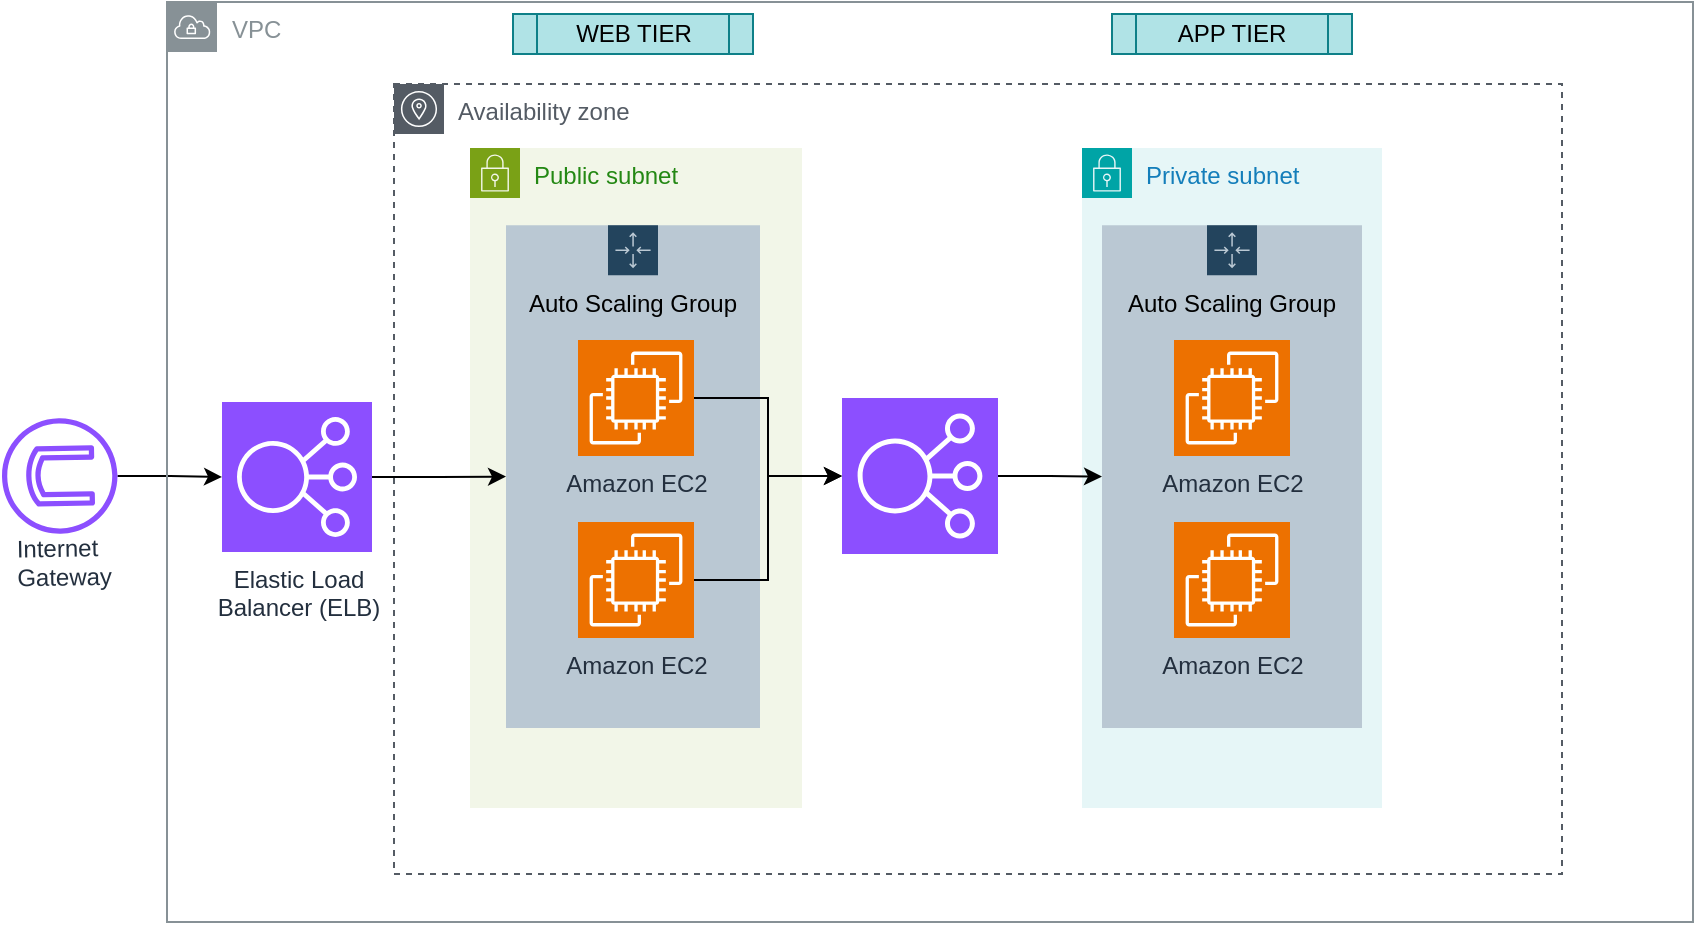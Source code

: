 <mxfile version="26.2.5">
  <diagram name="Page-1" id="d6edJk67j7s0k6tXhJVO">
    <mxGraphModel dx="1798" dy="515" grid="0" gridSize="10" guides="1" tooltips="1" connect="1" arrows="1" fold="1" page="1" pageScale="1" pageWidth="850" pageHeight="1100" background="light-dark(#FFFFFF,#051208)" math="0" shadow="0">
      <root>
        <mxCell id="0" />
        <mxCell id="1" parent="0" />
        <mxCell id="QDt6HuoATpvbEMl83aBC-14" value="Private subnet" style="points=[[0,0],[0.25,0],[0.5,0],[0.75,0],[1,0],[1,0.25],[1,0.5],[1,0.75],[1,1],[0.75,1],[0.5,1],[0.25,1],[0,1],[0,0.75],[0,0.5],[0,0.25]];outlineConnect=0;gradientColor=none;html=1;whiteSpace=wrap;fontSize=12;fontStyle=0;container=0;pointerEvents=0;collapsible=0;recursiveResize=0;shape=mxgraph.aws4.group;grIcon=mxgraph.aws4.group_security_group;grStroke=0;strokeColor=#00A4A6;fillColor=#E6F6F7;verticalAlign=top;align=left;spacingLeft=30;fontColor=#147EBA;dashed=0;" parent="1" vertex="1">
          <mxGeometry x="520" y="190" width="150" height="330" as="geometry" />
        </mxCell>
        <mxCell id="QDt6HuoATpvbEMl83aBC-9" value="Public subnet" style="points=[[0,0],[0.25,0],[0.5,0],[0.75,0],[1,0],[1,0.25],[1,0.5],[1,0.75],[1,1],[0.75,1],[0.5,1],[0.25,1],[0,1],[0,0.75],[0,0.5],[0,0.25]];outlineConnect=0;gradientColor=none;html=1;whiteSpace=wrap;fontSize=12;fontStyle=0;container=0;pointerEvents=0;collapsible=0;recursiveResize=0;shape=mxgraph.aws4.group;grIcon=mxgraph.aws4.group_security_group;grStroke=0;strokeColor=#7AA116;fillColor=#F2F6E8;verticalAlign=top;align=left;spacingLeft=30;fontColor=#248814;dashed=0;" parent="1" vertex="1">
          <mxGeometry x="214" y="190" width="166" height="330" as="geometry" />
        </mxCell>
        <mxCell id="QDt6HuoATpvbEMl83aBC-15" value="" style="edgeStyle=orthogonalEdgeStyle;rounded=0;orthogonalLoop=1;jettySize=auto;html=1;" parent="1" source="QDt6HuoATpvbEMl83aBC-4" target="QDt6HuoATpvbEMl83aBC-2" edge="1">
          <mxGeometry relative="1" as="geometry" />
        </mxCell>
        <mxCell id="QDt6HuoATpvbEMl83aBC-4" value="&lt;br&gt;&lt;div&gt;Gateway&lt;/div&gt;&lt;div&gt;Internet&lt;/div&gt;" style="sketch=0;outlineConnect=0;fontColor=#232F3E;gradientColor=none;fillColor=#8C4FFF;strokeColor=none;dashed=0;verticalLabelPosition=middle;verticalAlign=top;align=right;html=1;fontSize=12;fontStyle=0;aspect=fixed;pointerEvents=1;shape=mxgraph.aws4.internet_gateway;rotation=-91;labelPosition=left;textDirection=vertical-lr;" parent="1" vertex="1">
          <mxGeometry x="-20" y="325.13" width="57.74" height="57.74" as="geometry" />
        </mxCell>
        <mxCell id="QDt6HuoATpvbEMl83aBC-10" value="WEB TIER" style="shape=process;whiteSpace=wrap;html=1;backgroundOutline=1;fillColor=#b0e3e6;rounded=0;glass=0;strokeColor=#0e8088;container=0;" parent="1" vertex="1">
          <mxGeometry x="235.5" y="123" width="120" height="20" as="geometry" />
        </mxCell>
        <mxCell id="QDt6HuoATpvbEMl83aBC-13" value="APP TIER" style="shape=process;whiteSpace=wrap;html=1;backgroundOutline=1;fillColor=#b0e3e6;rounded=0;glass=0;strokeColor=#0e8088;container=0;" parent="1" vertex="1">
          <mxGeometry x="535" y="123" width="120" height="20" as="geometry" />
        </mxCell>
        <mxCell id="S8JZdwKnUH0C-4IAU3wr-12" style="edgeStyle=orthogonalEdgeStyle;rounded=0;orthogonalLoop=1;jettySize=auto;html=1;" edge="1" parent="1" source="QDt6HuoATpvbEMl83aBC-2" target="S8JZdwKnUH0C-4IAU3wr-13">
          <mxGeometry relative="1" as="geometry" />
        </mxCell>
        <mxCell id="QDt6HuoATpvbEMl83aBC-2" value="Elastic Load&lt;div&gt;Balancer (ELB)&lt;/div&gt;" style="sketch=0;points=[[0,0,0],[0.25,0,0],[0.5,0,0],[0.75,0,0],[1,0,0],[0,1,0],[0.25,1,0],[0.5,1,0],[0.75,1,0],[1,1,0],[0,0.25,0],[0,0.5,0],[0,0.75,0],[1,0.25,0],[1,0.5,0],[1,0.75,0]];outlineConnect=0;fontColor=#232F3E;fillColor=#8C4FFF;strokeColor=#ffffff;dashed=0;verticalLabelPosition=bottom;verticalAlign=top;align=center;html=1;fontSize=12;fontStyle=0;aspect=fixed;shape=mxgraph.aws4.resourceIcon;resIcon=mxgraph.aws4.elastic_load_balancing;container=0;" parent="1" vertex="1">
          <mxGeometry x="90" y="317" width="75" height="75" as="geometry" />
        </mxCell>
        <mxCell id="S8JZdwKnUH0C-4IAU3wr-15" style="edgeStyle=orthogonalEdgeStyle;rounded=0;orthogonalLoop=1;jettySize=auto;html=1;" edge="1" parent="1" source="QDt6HuoATpvbEMl83aBC-16" target="S8JZdwKnUH0C-4IAU3wr-14">
          <mxGeometry relative="1" as="geometry" />
        </mxCell>
        <mxCell id="QDt6HuoATpvbEMl83aBC-16" value="" style="sketch=0;points=[[0,0,0],[0.25,0,0],[0.5,0,0],[0.75,0,0],[1,0,0],[0,1,0],[0.25,1,0],[0.5,1,0],[0.75,1,0],[1,1,0],[0,0.25,0],[0,0.5,0],[0,0.75,0],[1,0.25,0],[1,0.5,0],[1,0.75,0]];outlineConnect=0;fontColor=#232F3E;fillColor=#8C4FFF;strokeColor=#ffffff;dashed=0;verticalLabelPosition=bottom;verticalAlign=top;align=center;html=1;fontSize=12;fontStyle=0;aspect=fixed;shape=mxgraph.aws4.resourceIcon;resIcon=mxgraph.aws4.elastic_load_balancing;container=0;" parent="1" vertex="1">
          <mxGeometry x="400" y="315" width="78" height="78" as="geometry" />
        </mxCell>
        <mxCell id="S8JZdwKnUH0C-4IAU3wr-13" value="Auto Scaling Group" style="sketch=0;outlineConnect=0;html=1;whiteSpace=wrap;fontSize=12;fontStyle=0;shape=mxgraph.aws4.groupCenter;grIcon=mxgraph.aws4.group_auto_scaling_group;grStroke=0;strokeColor=#23445d;fillColor=#bac8d3;verticalAlign=top;align=center;dashed=0;spacingTop=25;" vertex="1" parent="1">
          <mxGeometry x="232" y="228.63" width="127" height="251.37" as="geometry" />
        </mxCell>
        <mxCell id="S8JZdwKnUH0C-4IAU3wr-1" value="Amazon EC2" style="sketch=0;points=[[0,0,0],[0.25,0,0],[0.5,0,0],[0.75,0,0],[1,0,0],[0,1,0],[0.25,1,0],[0.5,1,0],[0.75,1,0],[1,1,0],[0,0.25,0],[0,0.5,0],[0,0.75,0],[1,0.25,0],[1,0.5,0],[1,0.75,0]];outlineConnect=0;fontColor=#232F3E;fillColor=#ED7100;strokeColor=#ffffff;dashed=0;verticalLabelPosition=bottom;verticalAlign=top;align=center;html=1;fontSize=12;fontStyle=0;aspect=fixed;shape=mxgraph.aws4.resourceIcon;resIcon=mxgraph.aws4.ec2;container=0;" vertex="1" parent="1">
          <mxGeometry x="268" y="377" width="58" height="58" as="geometry" />
        </mxCell>
        <mxCell id="QDt6HuoATpvbEMl83aBC-1" value="Amazon EC2" style="sketch=0;points=[[0,0,0],[0.25,0,0],[0.5,0,0],[0.75,0,0],[1,0,0],[0,1,0],[0.25,1,0],[0.5,1,0],[0.75,1,0],[1,1,0],[0,0.25,0],[0,0.5,0],[0,0.75,0],[1,0.25,0],[1,0.5,0],[1,0.75,0]];outlineConnect=0;fontColor=#232F3E;fillColor=#ED7100;strokeColor=#ffffff;dashed=0;verticalLabelPosition=bottom;verticalAlign=top;align=center;html=1;fontSize=12;fontStyle=0;aspect=fixed;shape=mxgraph.aws4.resourceIcon;resIcon=mxgraph.aws4.ec2;container=0;" parent="1" vertex="1">
          <mxGeometry x="268" y="286" width="58" height="58" as="geometry" />
        </mxCell>
        <mxCell id="S8JZdwKnUH0C-4IAU3wr-14" value="Auto Scaling Group" style="sketch=0;outlineConnect=0;html=1;whiteSpace=wrap;fontSize=12;fontStyle=0;shape=mxgraph.aws4.groupCenter;grIcon=mxgraph.aws4.group_auto_scaling_group;grStroke=0;strokeColor=#23445d;fillColor=#bac8d3;verticalAlign=top;align=center;dashed=0;spacingTop=25;" vertex="1" parent="1">
          <mxGeometry x="530" y="228.63" width="130" height="251.37" as="geometry" />
        </mxCell>
        <mxCell id="QDt6HuoATpvbEMl83aBC-12" value="Amazon EC2" style="sketch=0;points=[[0,0,0],[0.25,0,0],[0.5,0,0],[0.75,0,0],[1,0,0],[0,1,0],[0.25,1,0],[0.5,1,0],[0.75,1,0],[1,1,0],[0,0.25,0],[0,0.5,0],[0,0.75,0],[1,0.25,0],[1,0.5,0],[1,0.75,0]];outlineConnect=0;fontColor=#232F3E;fillColor=#ED7100;strokeColor=#ffffff;dashed=0;verticalLabelPosition=bottom;verticalAlign=top;align=center;html=1;fontSize=12;fontStyle=0;aspect=fixed;shape=mxgraph.aws4.resourceIcon;resIcon=mxgraph.aws4.ec2;container=0;" parent="1" vertex="1">
          <mxGeometry x="566" y="286" width="58" height="58" as="geometry" />
        </mxCell>
        <mxCell id="S8JZdwKnUH0C-4IAU3wr-8" value="Amazon EC2" style="sketch=0;points=[[0,0,0],[0.25,0,0],[0.5,0,0],[0.75,0,0],[1,0,0],[0,1,0],[0.25,1,0],[0.5,1,0],[0.75,1,0],[1,1,0],[0,0.25,0],[0,0.5,0],[0,0.75,0],[1,0.25,0],[1,0.5,0],[1,0.75,0]];outlineConnect=0;fontColor=#232F3E;fillColor=#ED7100;strokeColor=#ffffff;dashed=0;verticalLabelPosition=bottom;verticalAlign=top;align=center;html=1;fontSize=12;fontStyle=0;aspect=fixed;shape=mxgraph.aws4.resourceIcon;resIcon=mxgraph.aws4.ec2;container=0;" vertex="1" parent="1">
          <mxGeometry x="566" y="377" width="58" height="58" as="geometry" />
        </mxCell>
        <mxCell id="S8JZdwKnUH0C-4IAU3wr-16" style="edgeStyle=orthogonalEdgeStyle;rounded=0;orthogonalLoop=1;jettySize=auto;html=1;entryX=0;entryY=0.5;entryDx=0;entryDy=0;entryPerimeter=0;" edge="1" parent="1" source="QDt6HuoATpvbEMl83aBC-1" target="QDt6HuoATpvbEMl83aBC-16">
          <mxGeometry relative="1" as="geometry" />
        </mxCell>
        <mxCell id="S8JZdwKnUH0C-4IAU3wr-17" style="edgeStyle=orthogonalEdgeStyle;rounded=0;orthogonalLoop=1;jettySize=auto;html=1;entryX=0;entryY=0.5;entryDx=0;entryDy=0;entryPerimeter=0;" edge="1" parent="1" source="S8JZdwKnUH0C-4IAU3wr-1" target="QDt6HuoATpvbEMl83aBC-16">
          <mxGeometry relative="1" as="geometry" />
        </mxCell>
        <mxCell id="S8JZdwKnUH0C-4IAU3wr-19" value="Availability zone" style="sketch=0;outlineConnect=0;gradientColor=none;html=1;whiteSpace=wrap;fontSize=12;fontStyle=0;shape=mxgraph.aws4.group;grIcon=mxgraph.aws4.group_availability_zone;strokeColor=#545B64;fillColor=none;verticalAlign=top;align=left;spacingLeft=30;fontColor=#545B64;dashed=1;" vertex="1" parent="1">
          <mxGeometry x="176" y="158" width="584" height="395" as="geometry" />
        </mxCell>
        <mxCell id="S8JZdwKnUH0C-4IAU3wr-20" style="edgeStyle=orthogonalEdgeStyle;rounded=0;orthogonalLoop=1;jettySize=auto;html=1;exitX=0.5;exitY=1;exitDx=0;exitDy=0;" edge="1" parent="1" source="QDt6HuoATpvbEMl83aBC-10" target="QDt6HuoATpvbEMl83aBC-10">
          <mxGeometry relative="1" as="geometry" />
        </mxCell>
        <mxCell id="S8JZdwKnUH0C-4IAU3wr-21" value="VPC" style="sketch=0;outlineConnect=0;gradientColor=none;html=1;whiteSpace=wrap;fontSize=12;fontStyle=0;shape=mxgraph.aws4.group;grIcon=mxgraph.aws4.group_vpc;strokeColor=#879196;fillColor=none;verticalAlign=top;align=left;spacingLeft=30;fontColor=#879196;dashed=0;" vertex="1" parent="1">
          <mxGeometry x="62.5" y="117" width="763" height="460" as="geometry" />
        </mxCell>
      </root>
    </mxGraphModel>
  </diagram>
</mxfile>
